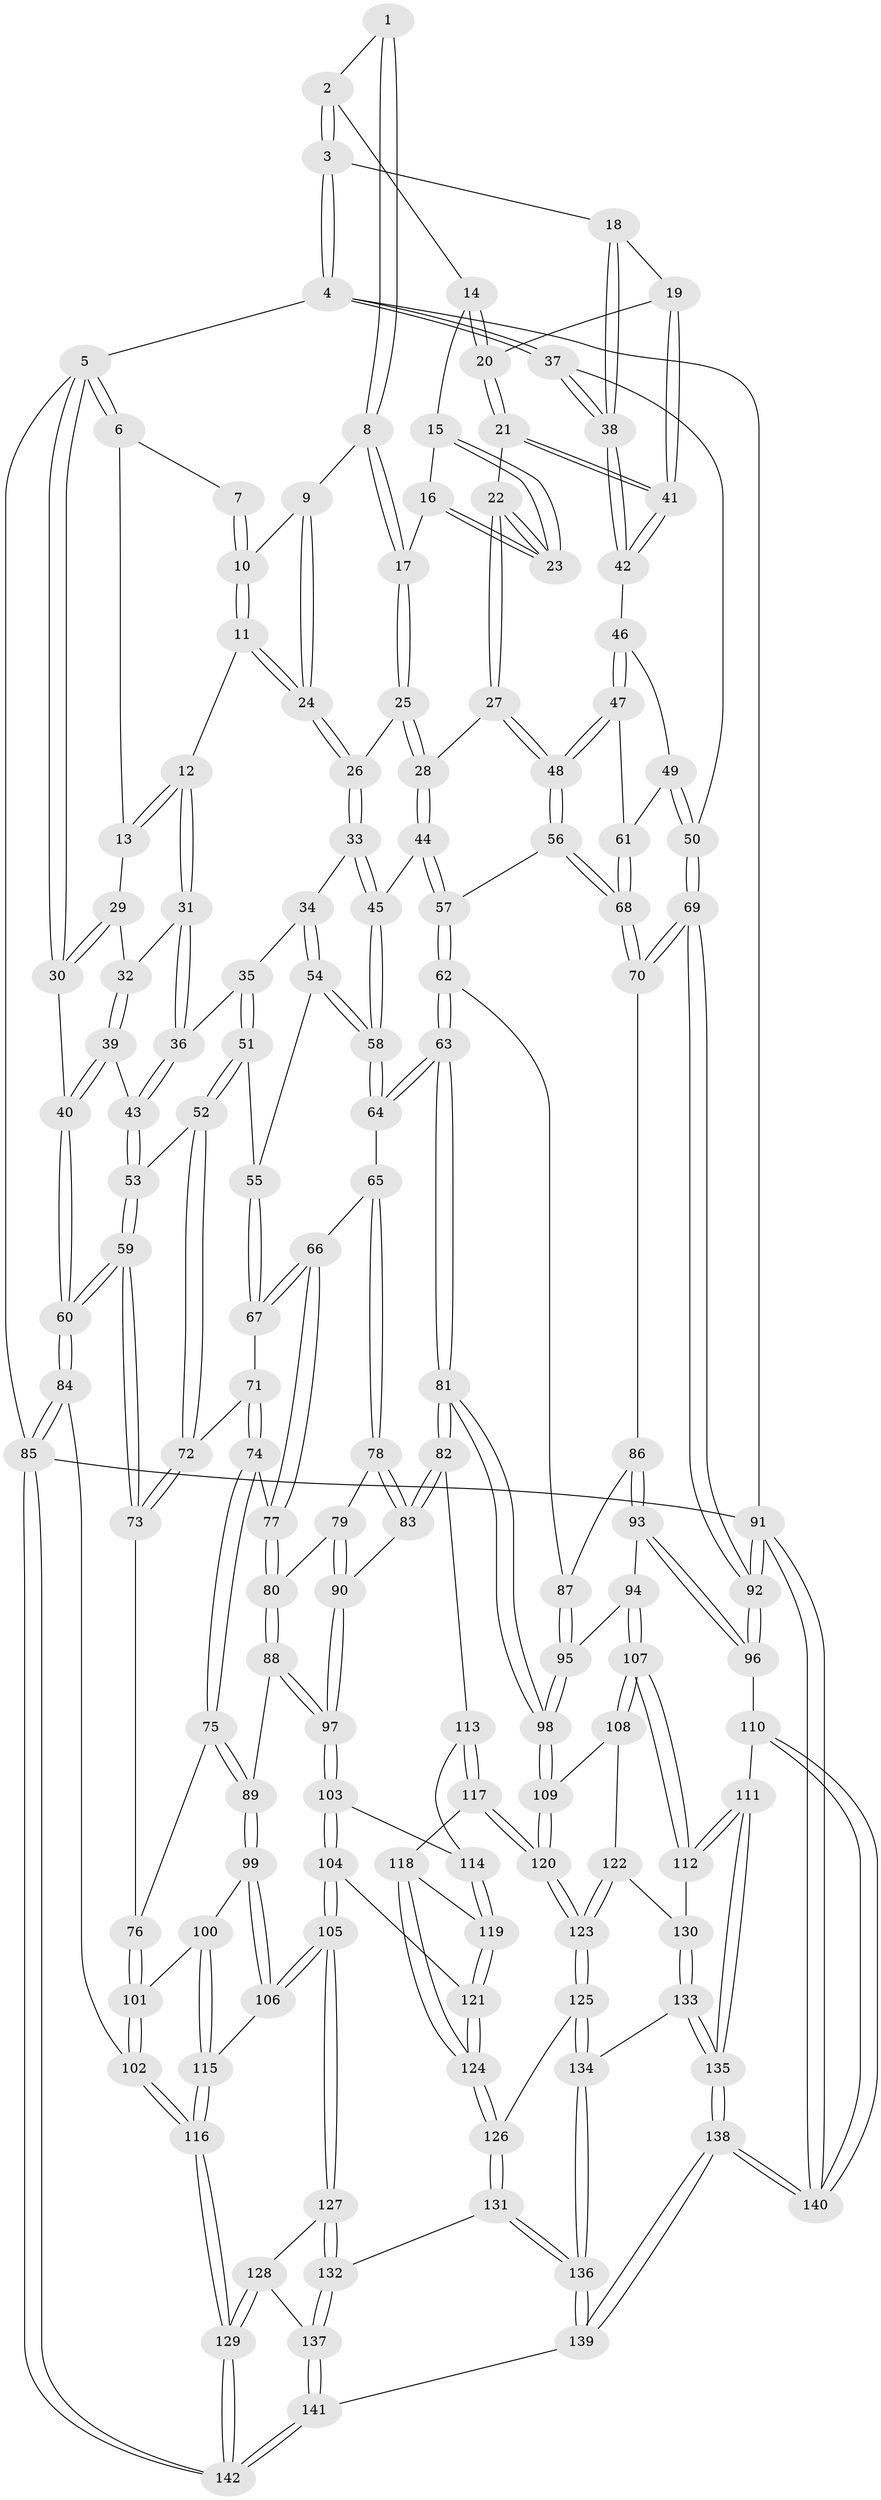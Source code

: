 // coarse degree distribution, {3: 0.16666666666666666, 4: 0.4523809523809524, 6: 0.047619047619047616, 5: 0.3333333333333333}
// Generated by graph-tools (version 1.1) at 2025/52/02/27/25 19:52:43]
// undirected, 142 vertices, 352 edges
graph export_dot {
graph [start="1"]
  node [color=gray90,style=filled];
  1 [pos="+0.6180108780933455+0"];
  2 [pos="+0.8077565599944534+0"];
  3 [pos="+0.900361524511638+0"];
  4 [pos="+1+0"];
  5 [pos="+0+0"];
  6 [pos="+0.07443155505783874+0"];
  7 [pos="+0.4010177084648063+0"];
  8 [pos="+0.547033422292112+0.03576692945262835"];
  9 [pos="+0.4153472166269617+0.04667766799221243"];
  10 [pos="+0.3892673351338513+0"];
  11 [pos="+0.24468891406770069+0.09192746475400816"];
  12 [pos="+0.235589289533327+0.0928962425315602"];
  13 [pos="+0.20064876761507794+0.05892619814276467"];
  14 [pos="+0.8043117977189433+0"];
  15 [pos="+0.7426915855996223+0"];
  16 [pos="+0.6062660000995901+0.08933203676442442"];
  17 [pos="+0.5559756866900385+0.08336923835334413"];
  18 [pos="+0.8960623687886586+0.12096962393160031"];
  19 [pos="+0.8468109358971985+0.1604005397682648"];
  20 [pos="+0.8026234356196985+0.08720950317565976"];
  21 [pos="+0.7455420891242825+0.18075289278453524"];
  22 [pos="+0.7028336048268583+0.17443536921643676"];
  23 [pos="+0.7019780341595849+0.17008696866823475"];
  24 [pos="+0.4091238477414018+0.14035486956455884"];
  25 [pos="+0.5419692054587059+0.10645237406216526"];
  26 [pos="+0.4119648848215606+0.14547167231221306"];
  27 [pos="+0.6659593413501107+0.2164449650217025"];
  28 [pos="+0.593616036040804+0.22806708849793011"];
  29 [pos="+0.0949970198081442+0.11660259424439232"];
  30 [pos="+0+0.046740382517096474"];
  31 [pos="+0.22320717638331358+0.16868284583921406"];
  32 [pos="+0.11918163497007431+0.17334486599721377"];
  33 [pos="+0.4132542660643794+0.20951203793368853"];
  34 [pos="+0.3505062931313181+0.23680300669034826"];
  35 [pos="+0.2504711641755933+0.23561237082732125"];
  36 [pos="+0.2305547375701835+0.2107508970230751"];
  37 [pos="+1+0.2867172691837243"];
  38 [pos="+1+0.2108478523490134"];
  39 [pos="+0.09355629134334428+0.2422638215959127"];
  40 [pos="+0+0.16129245280992194"];
  41 [pos="+0.8123143654309339+0.19976206833490126"];
  42 [pos="+0.8274170038062592+0.2297669568914851"];
  43 [pos="+0.10854369704532982+0.256056162769992"];
  44 [pos="+0.5330430558374198+0.2721489854643173"];
  45 [pos="+0.47807331960717664+0.2769737341020336"];
  46 [pos="+0.8275369291116306+0.230528336374042"];
  47 [pos="+0.7767206998118027+0.33766412537778834"];
  48 [pos="+0.7155720035952657+0.3573401107704684"];
  49 [pos="+0.9124215760686116+0.31903222640526013"];
  50 [pos="+1+0.33582911710837127"];
  51 [pos="+0.22654923861774678+0.3457035492643074"];
  52 [pos="+0.2263704959141963+0.34587202630664615"];
  53 [pos="+0.12706632278882546+0.340212289442977"];
  54 [pos="+0.32754916405692325+0.33866159584298994"];
  55 [pos="+0.2987153812163775+0.35064439647346024"];
  56 [pos="+0.6922351505117914+0.40263926617274753"];
  57 [pos="+0.6467950016081635+0.43728027590999696"];
  58 [pos="+0.43816369978839015+0.38801416314135206"];
  59 [pos="+0+0.48633712808097124"];
  60 [pos="+0+0.4687461807213016"];
  61 [pos="+0.845022694752044+0.36837198888823486"];
  62 [pos="+0.6168722700037333+0.49787289387050365"];
  63 [pos="+0.5997241717441119+0.5117502612785858"];
  64 [pos="+0.43875067608452306+0.4102853254856138"];
  65 [pos="+0.4050882550785455+0.43995647736451965"];
  66 [pos="+0.34815928103608895+0.4399198390214199"];
  67 [pos="+0.33073082321867614+0.4269627471819304"];
  68 [pos="+0.861253373520713+0.4845479169304264"];
  69 [pos="+1+0.4634709778776762"];
  70 [pos="+0.8711127651599497+0.4987570753740519"];
  71 [pos="+0.2341844885216339+0.4158768000732014"];
  72 [pos="+0.2324369085595077+0.4120309695148458"];
  73 [pos="+0+0.49360133346081697"];
  74 [pos="+0.24104029765974375+0.5253950499139165"];
  75 [pos="+0.09324287086869223+0.527944567043127"];
  76 [pos="+0.006664312054317144+0.5007737045013784"];
  77 [pos="+0.2472120137251926+0.5295757442196575"];
  78 [pos="+0.3892092755057605+0.5397764094688107"];
  79 [pos="+0.3145971083423649+0.5595178771120465"];
  80 [pos="+0.25370793632964134+0.5390211989298203"];
  81 [pos="+0.5620999599906589+0.6316651846275779"];
  82 [pos="+0.5382939833624665+0.6372334539640562"];
  83 [pos="+0.4698225018112537+0.6206423346577907"];
  84 [pos="+0+0.7336189402975182"];
  85 [pos="+0+1"];
  86 [pos="+0.8527605784750452+0.5258219431324871"];
  87 [pos="+0.7585518297785203+0.5496169259308521"];
  88 [pos="+0.23261478544534855+0.6455056127396002"];
  89 [pos="+0.1851920037439908+0.6697626305422485"];
  90 [pos="+0.3451554512779102+0.6713926040364345"];
  91 [pos="+1+1"];
  92 [pos="+1+0.7698558978872858"];
  93 [pos="+0.8586799901318094+0.6394717698785884"];
  94 [pos="+0.7826645554725932+0.6720825564341586"];
  95 [pos="+0.7523819846430977+0.6167520634998698"];
  96 [pos="+1+0.7750246201330827"];
  97 [pos="+0.32339371982156867+0.7005951147287828"];
  98 [pos="+0.5659708591819359+0.6358800981479961"];
  99 [pos="+0.1745380563825294+0.6879287273550316"];
  100 [pos="+0.11709073245270782+0.7048509214887995"];
  101 [pos="+0.08499804396707628+0.703174402622899"];
  102 [pos="+0.0781329400583837+0.7111977364936021"];
  103 [pos="+0.32366750880610434+0.7123539675644667"];
  104 [pos="+0.2963238973522148+0.7881485947018386"];
  105 [pos="+0.2748204058420057+0.8050210014505229"];
  106 [pos="+0.2290908443591189+0.7905032025976136"];
  107 [pos="+0.72257685424452+0.766548532427614"];
  108 [pos="+0.6442273462685398+0.711326036226167"];
  109 [pos="+0.5750796190115663+0.6490630036282663"];
  110 [pos="+0.832844298718108+0.8567301420268907"];
  111 [pos="+0.7986008469045288+0.8603426326243532"];
  112 [pos="+0.7322273155026158+0.7899641128225992"];
  113 [pos="+0.5086519853457747+0.6788458187079834"];
  114 [pos="+0.39960562423795354+0.7358239859480867"];
  115 [pos="+0.153997459584261+0.8157698166627849"];
  116 [pos="+0.03274101837888338+0.9144087666263583"];
  117 [pos="+0.4587283926419893+0.7961122609052421"];
  118 [pos="+0.4570438563716377+0.7968511399768518"];
  119 [pos="+0.41878781744090193+0.7795038499741306"];
  120 [pos="+0.5393670473224417+0.8459004087283996"];
  121 [pos="+0.3363306004465126+0.8006404574651587"];
  122 [pos="+0.5754480328492224+0.8361825144750034"];
  123 [pos="+0.541454982396226+0.8499857268673208"];
  124 [pos="+0.41670786228096357+0.8633814835245496"];
  125 [pos="+0.5396642489467461+0.8849785293556309"];
  126 [pos="+0.4177460884669039+0.8777475805492286"];
  127 [pos="+0.2752138713645932+0.8404316760627734"];
  128 [pos="+0.22934328120820127+0.9091884692355442"];
  129 [pos="+0+1"];
  130 [pos="+0.6605456362000391+0.830144198403977"];
  131 [pos="+0.39734881863888527+0.9244948738861343"];
  132 [pos="+0.3678507809475881+0.9434249445328899"];
  133 [pos="+0.5982631975747733+0.9172379016929761"];
  134 [pos="+0.5447618434180236+0.8989684045037605"];
  135 [pos="+0.7138685370908201+1"];
  136 [pos="+0.50373587450702+0.9678908240373844"];
  137 [pos="+0.33370871924625656+1"];
  138 [pos="+0.6927144703653584+1"];
  139 [pos="+0.5379791732971937+1"];
  140 [pos="+1+1"];
  141 [pos="+0.3139669190800861+1"];
  142 [pos="+0+1"];
  1 -- 2;
  1 -- 8;
  1 -- 8;
  2 -- 3;
  2 -- 3;
  2 -- 14;
  3 -- 4;
  3 -- 4;
  3 -- 18;
  4 -- 5;
  4 -- 37;
  4 -- 37;
  4 -- 91;
  5 -- 6;
  5 -- 6;
  5 -- 30;
  5 -- 30;
  5 -- 85;
  6 -- 7;
  6 -- 13;
  7 -- 10;
  7 -- 10;
  8 -- 9;
  8 -- 17;
  8 -- 17;
  9 -- 10;
  9 -- 24;
  9 -- 24;
  10 -- 11;
  10 -- 11;
  11 -- 12;
  11 -- 24;
  11 -- 24;
  12 -- 13;
  12 -- 13;
  12 -- 31;
  12 -- 31;
  13 -- 29;
  14 -- 15;
  14 -- 20;
  14 -- 20;
  15 -- 16;
  15 -- 23;
  15 -- 23;
  16 -- 17;
  16 -- 23;
  16 -- 23;
  17 -- 25;
  17 -- 25;
  18 -- 19;
  18 -- 38;
  18 -- 38;
  19 -- 20;
  19 -- 41;
  19 -- 41;
  20 -- 21;
  20 -- 21;
  21 -- 22;
  21 -- 41;
  21 -- 41;
  22 -- 23;
  22 -- 23;
  22 -- 27;
  22 -- 27;
  24 -- 26;
  24 -- 26;
  25 -- 26;
  25 -- 28;
  25 -- 28;
  26 -- 33;
  26 -- 33;
  27 -- 28;
  27 -- 48;
  27 -- 48;
  28 -- 44;
  28 -- 44;
  29 -- 30;
  29 -- 30;
  29 -- 32;
  30 -- 40;
  31 -- 32;
  31 -- 36;
  31 -- 36;
  32 -- 39;
  32 -- 39;
  33 -- 34;
  33 -- 45;
  33 -- 45;
  34 -- 35;
  34 -- 54;
  34 -- 54;
  35 -- 36;
  35 -- 51;
  35 -- 51;
  36 -- 43;
  36 -- 43;
  37 -- 38;
  37 -- 38;
  37 -- 50;
  38 -- 42;
  38 -- 42;
  39 -- 40;
  39 -- 40;
  39 -- 43;
  40 -- 60;
  40 -- 60;
  41 -- 42;
  41 -- 42;
  42 -- 46;
  43 -- 53;
  43 -- 53;
  44 -- 45;
  44 -- 57;
  44 -- 57;
  45 -- 58;
  45 -- 58;
  46 -- 47;
  46 -- 47;
  46 -- 49;
  47 -- 48;
  47 -- 48;
  47 -- 61;
  48 -- 56;
  48 -- 56;
  49 -- 50;
  49 -- 50;
  49 -- 61;
  50 -- 69;
  50 -- 69;
  51 -- 52;
  51 -- 52;
  51 -- 55;
  52 -- 53;
  52 -- 72;
  52 -- 72;
  53 -- 59;
  53 -- 59;
  54 -- 55;
  54 -- 58;
  54 -- 58;
  55 -- 67;
  55 -- 67;
  56 -- 57;
  56 -- 68;
  56 -- 68;
  57 -- 62;
  57 -- 62;
  58 -- 64;
  58 -- 64;
  59 -- 60;
  59 -- 60;
  59 -- 73;
  59 -- 73;
  60 -- 84;
  60 -- 84;
  61 -- 68;
  61 -- 68;
  62 -- 63;
  62 -- 63;
  62 -- 87;
  63 -- 64;
  63 -- 64;
  63 -- 81;
  63 -- 81;
  64 -- 65;
  65 -- 66;
  65 -- 78;
  65 -- 78;
  66 -- 67;
  66 -- 67;
  66 -- 77;
  66 -- 77;
  67 -- 71;
  68 -- 70;
  68 -- 70;
  69 -- 70;
  69 -- 70;
  69 -- 92;
  69 -- 92;
  70 -- 86;
  71 -- 72;
  71 -- 74;
  71 -- 74;
  72 -- 73;
  72 -- 73;
  73 -- 76;
  74 -- 75;
  74 -- 75;
  74 -- 77;
  75 -- 76;
  75 -- 89;
  75 -- 89;
  76 -- 101;
  76 -- 101;
  77 -- 80;
  77 -- 80;
  78 -- 79;
  78 -- 83;
  78 -- 83;
  79 -- 80;
  79 -- 90;
  79 -- 90;
  80 -- 88;
  80 -- 88;
  81 -- 82;
  81 -- 82;
  81 -- 98;
  81 -- 98;
  82 -- 83;
  82 -- 83;
  82 -- 113;
  83 -- 90;
  84 -- 85;
  84 -- 85;
  84 -- 102;
  85 -- 142;
  85 -- 142;
  85 -- 91;
  86 -- 87;
  86 -- 93;
  86 -- 93;
  87 -- 95;
  87 -- 95;
  88 -- 89;
  88 -- 97;
  88 -- 97;
  89 -- 99;
  89 -- 99;
  90 -- 97;
  90 -- 97;
  91 -- 92;
  91 -- 92;
  91 -- 140;
  91 -- 140;
  92 -- 96;
  92 -- 96;
  93 -- 94;
  93 -- 96;
  93 -- 96;
  94 -- 95;
  94 -- 107;
  94 -- 107;
  95 -- 98;
  95 -- 98;
  96 -- 110;
  97 -- 103;
  97 -- 103;
  98 -- 109;
  98 -- 109;
  99 -- 100;
  99 -- 106;
  99 -- 106;
  100 -- 101;
  100 -- 115;
  100 -- 115;
  101 -- 102;
  101 -- 102;
  102 -- 116;
  102 -- 116;
  103 -- 104;
  103 -- 104;
  103 -- 114;
  104 -- 105;
  104 -- 105;
  104 -- 121;
  105 -- 106;
  105 -- 106;
  105 -- 127;
  105 -- 127;
  106 -- 115;
  107 -- 108;
  107 -- 108;
  107 -- 112;
  107 -- 112;
  108 -- 109;
  108 -- 122;
  109 -- 120;
  109 -- 120;
  110 -- 111;
  110 -- 140;
  110 -- 140;
  111 -- 112;
  111 -- 112;
  111 -- 135;
  111 -- 135;
  112 -- 130;
  113 -- 114;
  113 -- 117;
  113 -- 117;
  114 -- 119;
  114 -- 119;
  115 -- 116;
  115 -- 116;
  116 -- 129;
  116 -- 129;
  117 -- 118;
  117 -- 120;
  117 -- 120;
  118 -- 119;
  118 -- 124;
  118 -- 124;
  119 -- 121;
  119 -- 121;
  120 -- 123;
  120 -- 123;
  121 -- 124;
  121 -- 124;
  122 -- 123;
  122 -- 123;
  122 -- 130;
  123 -- 125;
  123 -- 125;
  124 -- 126;
  124 -- 126;
  125 -- 126;
  125 -- 134;
  125 -- 134;
  126 -- 131;
  126 -- 131;
  127 -- 128;
  127 -- 132;
  127 -- 132;
  128 -- 129;
  128 -- 129;
  128 -- 137;
  129 -- 142;
  129 -- 142;
  130 -- 133;
  130 -- 133;
  131 -- 132;
  131 -- 136;
  131 -- 136;
  132 -- 137;
  132 -- 137;
  133 -- 134;
  133 -- 135;
  133 -- 135;
  134 -- 136;
  134 -- 136;
  135 -- 138;
  135 -- 138;
  136 -- 139;
  136 -- 139;
  137 -- 141;
  137 -- 141;
  138 -- 139;
  138 -- 139;
  138 -- 140;
  138 -- 140;
  139 -- 141;
  141 -- 142;
  141 -- 142;
}
